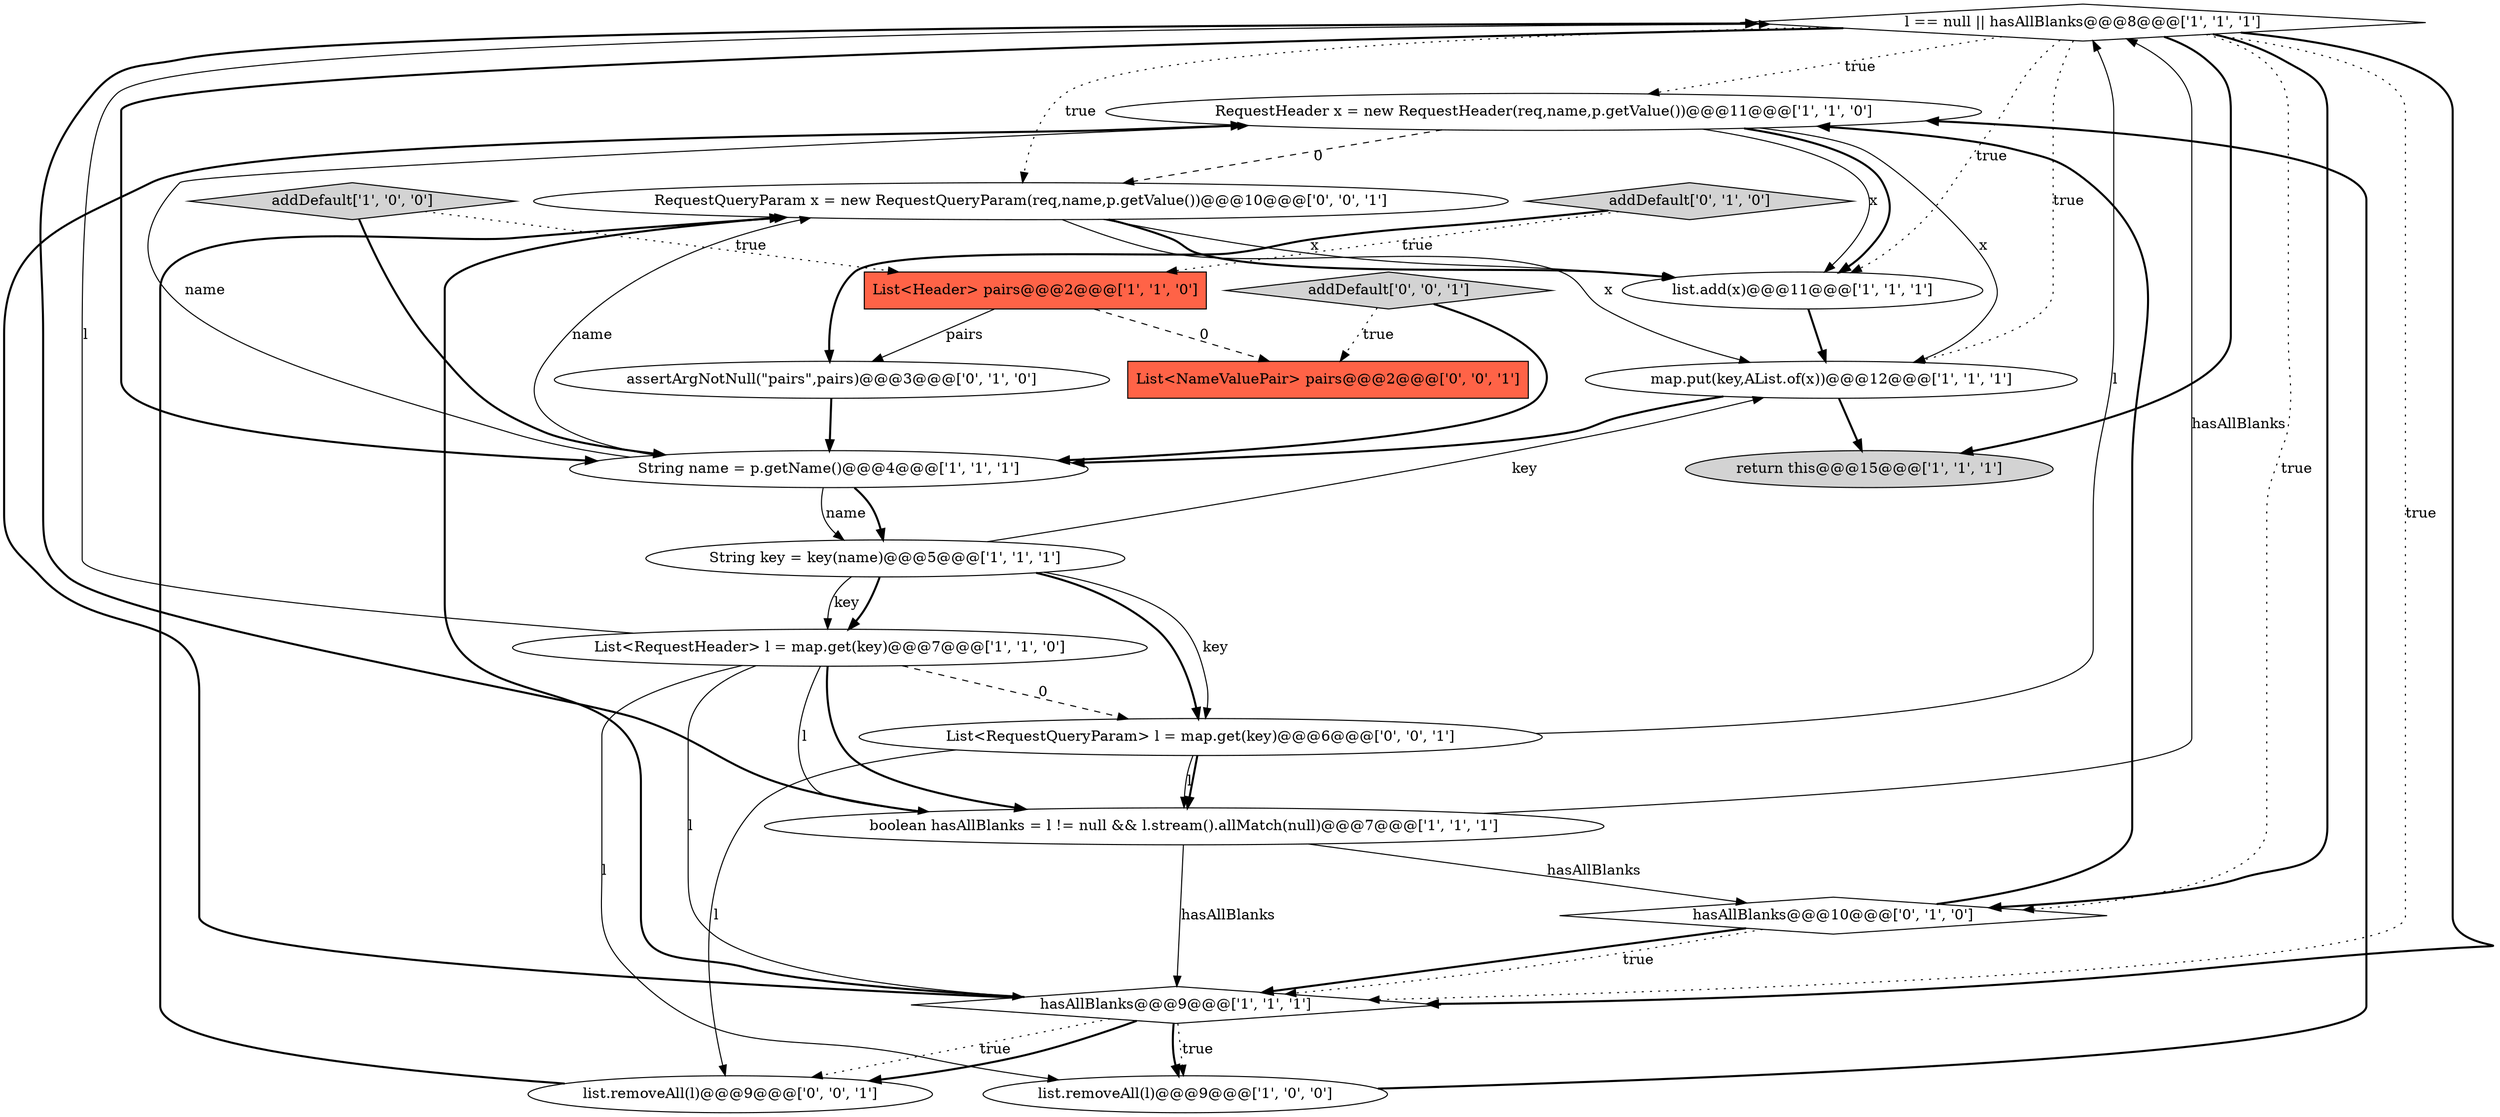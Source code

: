 digraph {
7 [style = filled, label = "return this@@@15@@@['1', '1', '1']", fillcolor = lightgray, shape = ellipse image = "AAA0AAABBB1BBB"];
13 [style = filled, label = "addDefault['0', '1', '0']", fillcolor = lightgray, shape = diamond image = "AAA0AAABBB2BBB"];
11 [style = filled, label = "addDefault['1', '0', '0']", fillcolor = lightgray, shape = diamond image = "AAA0AAABBB1BBB"];
10 [style = filled, label = "List<RequestHeader> l = map.get(key)@@@7@@@['1', '1', '0']", fillcolor = white, shape = ellipse image = "AAA0AAABBB1BBB"];
17 [style = filled, label = "list.removeAll(l)@@@9@@@['0', '0', '1']", fillcolor = white, shape = ellipse image = "AAA0AAABBB3BBB"];
9 [style = filled, label = "RequestHeader x = new RequestHeader(req,name,p.getValue())@@@11@@@['1', '1', '0']", fillcolor = white, shape = ellipse image = "AAA0AAABBB1BBB"];
5 [style = filled, label = "String key = key(name)@@@5@@@['1', '1', '1']", fillcolor = white, shape = ellipse image = "AAA0AAABBB1BBB"];
2 [style = filled, label = "list.removeAll(l)@@@9@@@['1', '0', '0']", fillcolor = white, shape = ellipse image = "AAA0AAABBB1BBB"];
16 [style = filled, label = "addDefault['0', '0', '1']", fillcolor = lightgray, shape = diamond image = "AAA0AAABBB3BBB"];
19 [style = filled, label = "RequestQueryParam x = new RequestQueryParam(req,name,p.getValue())@@@10@@@['0', '0', '1']", fillcolor = white, shape = ellipse image = "AAA0AAABBB3BBB"];
3 [style = filled, label = "List<Header> pairs@@@2@@@['1', '1', '0']", fillcolor = tomato, shape = box image = "AAA0AAABBB1BBB"];
6 [style = filled, label = "list.add(x)@@@11@@@['1', '1', '1']", fillcolor = white, shape = ellipse image = "AAA0AAABBB1BBB"];
12 [style = filled, label = "hasAllBlanks@@@9@@@['1', '1', '1']", fillcolor = white, shape = diamond image = "AAA0AAABBB1BBB"];
14 [style = filled, label = "hasAllBlanks@@@10@@@['0', '1', '0']", fillcolor = white, shape = diamond image = "AAA0AAABBB2BBB"];
0 [style = filled, label = "boolean hasAllBlanks = l != null && l.stream().allMatch(null)@@@7@@@['1', '1', '1']", fillcolor = white, shape = ellipse image = "AAA0AAABBB1BBB"];
18 [style = filled, label = "List<NameValuePair> pairs@@@2@@@['0', '0', '1']", fillcolor = tomato, shape = box image = "AAA0AAABBB3BBB"];
8 [style = filled, label = "String name = p.getName()@@@4@@@['1', '1', '1']", fillcolor = white, shape = ellipse image = "AAA0AAABBB1BBB"];
20 [style = filled, label = "List<RequestQueryParam> l = map.get(key)@@@6@@@['0', '0', '1']", fillcolor = white, shape = ellipse image = "AAA0AAABBB3BBB"];
15 [style = filled, label = "assertArgNotNull(\"pairs\",pairs)@@@3@@@['0', '1', '0']", fillcolor = white, shape = ellipse image = "AAA1AAABBB2BBB"];
4 [style = filled, label = "l == null || hasAllBlanks@@@8@@@['1', '1', '1']", fillcolor = white, shape = diamond image = "AAA0AAABBB1BBB"];
1 [style = filled, label = "map.put(key,AList.of(x))@@@12@@@['1', '1', '1']", fillcolor = white, shape = ellipse image = "AAA0AAABBB1BBB"];
9->1 [style = solid, label="x"];
20->0 [style = solid, label="l"];
11->3 [style = dotted, label="true"];
13->15 [style = bold, label=""];
5->1 [style = solid, label="key"];
0->4 [style = bold, label=""];
4->7 [style = bold, label=""];
19->6 [style = bold, label=""];
8->5 [style = bold, label=""];
0->4 [style = solid, label="hasAllBlanks"];
10->0 [style = solid, label="l"];
19->1 [style = solid, label="x"];
4->12 [style = dotted, label="true"];
12->2 [style = bold, label=""];
17->19 [style = bold, label=""];
1->8 [style = bold, label=""];
16->18 [style = dotted, label="true"];
16->8 [style = bold, label=""];
14->12 [style = bold, label=""];
14->9 [style = bold, label=""];
10->12 [style = solid, label="l"];
4->8 [style = bold, label=""];
4->1 [style = dotted, label="true"];
20->4 [style = solid, label="l"];
5->10 [style = bold, label=""];
12->2 [style = dotted, label="true"];
14->12 [style = dotted, label="true"];
0->14 [style = solid, label="hasAllBlanks"];
9->6 [style = solid, label="x"];
9->6 [style = bold, label=""];
12->17 [style = dotted, label="true"];
12->9 [style = bold, label=""];
8->5 [style = solid, label="name"];
2->9 [style = bold, label=""];
9->19 [style = dashed, label="0"];
12->17 [style = bold, label=""];
5->10 [style = solid, label="key"];
11->8 [style = bold, label=""];
12->19 [style = bold, label=""];
10->2 [style = solid, label="l"];
5->20 [style = bold, label=""];
4->14 [style = dotted, label="true"];
4->19 [style = dotted, label="true"];
4->12 [style = bold, label=""];
19->6 [style = solid, label="x"];
13->3 [style = dotted, label="true"];
4->14 [style = bold, label=""];
3->18 [style = dashed, label="0"];
0->12 [style = solid, label="hasAllBlanks"];
4->9 [style = dotted, label="true"];
20->17 [style = solid, label="l"];
1->7 [style = bold, label=""];
8->19 [style = solid, label="name"];
20->0 [style = bold, label=""];
5->20 [style = solid, label="key"];
4->6 [style = dotted, label="true"];
15->8 [style = bold, label=""];
10->4 [style = solid, label="l"];
6->1 [style = bold, label=""];
10->20 [style = dashed, label="0"];
3->15 [style = solid, label="pairs"];
10->0 [style = bold, label=""];
8->9 [style = solid, label="name"];
}
